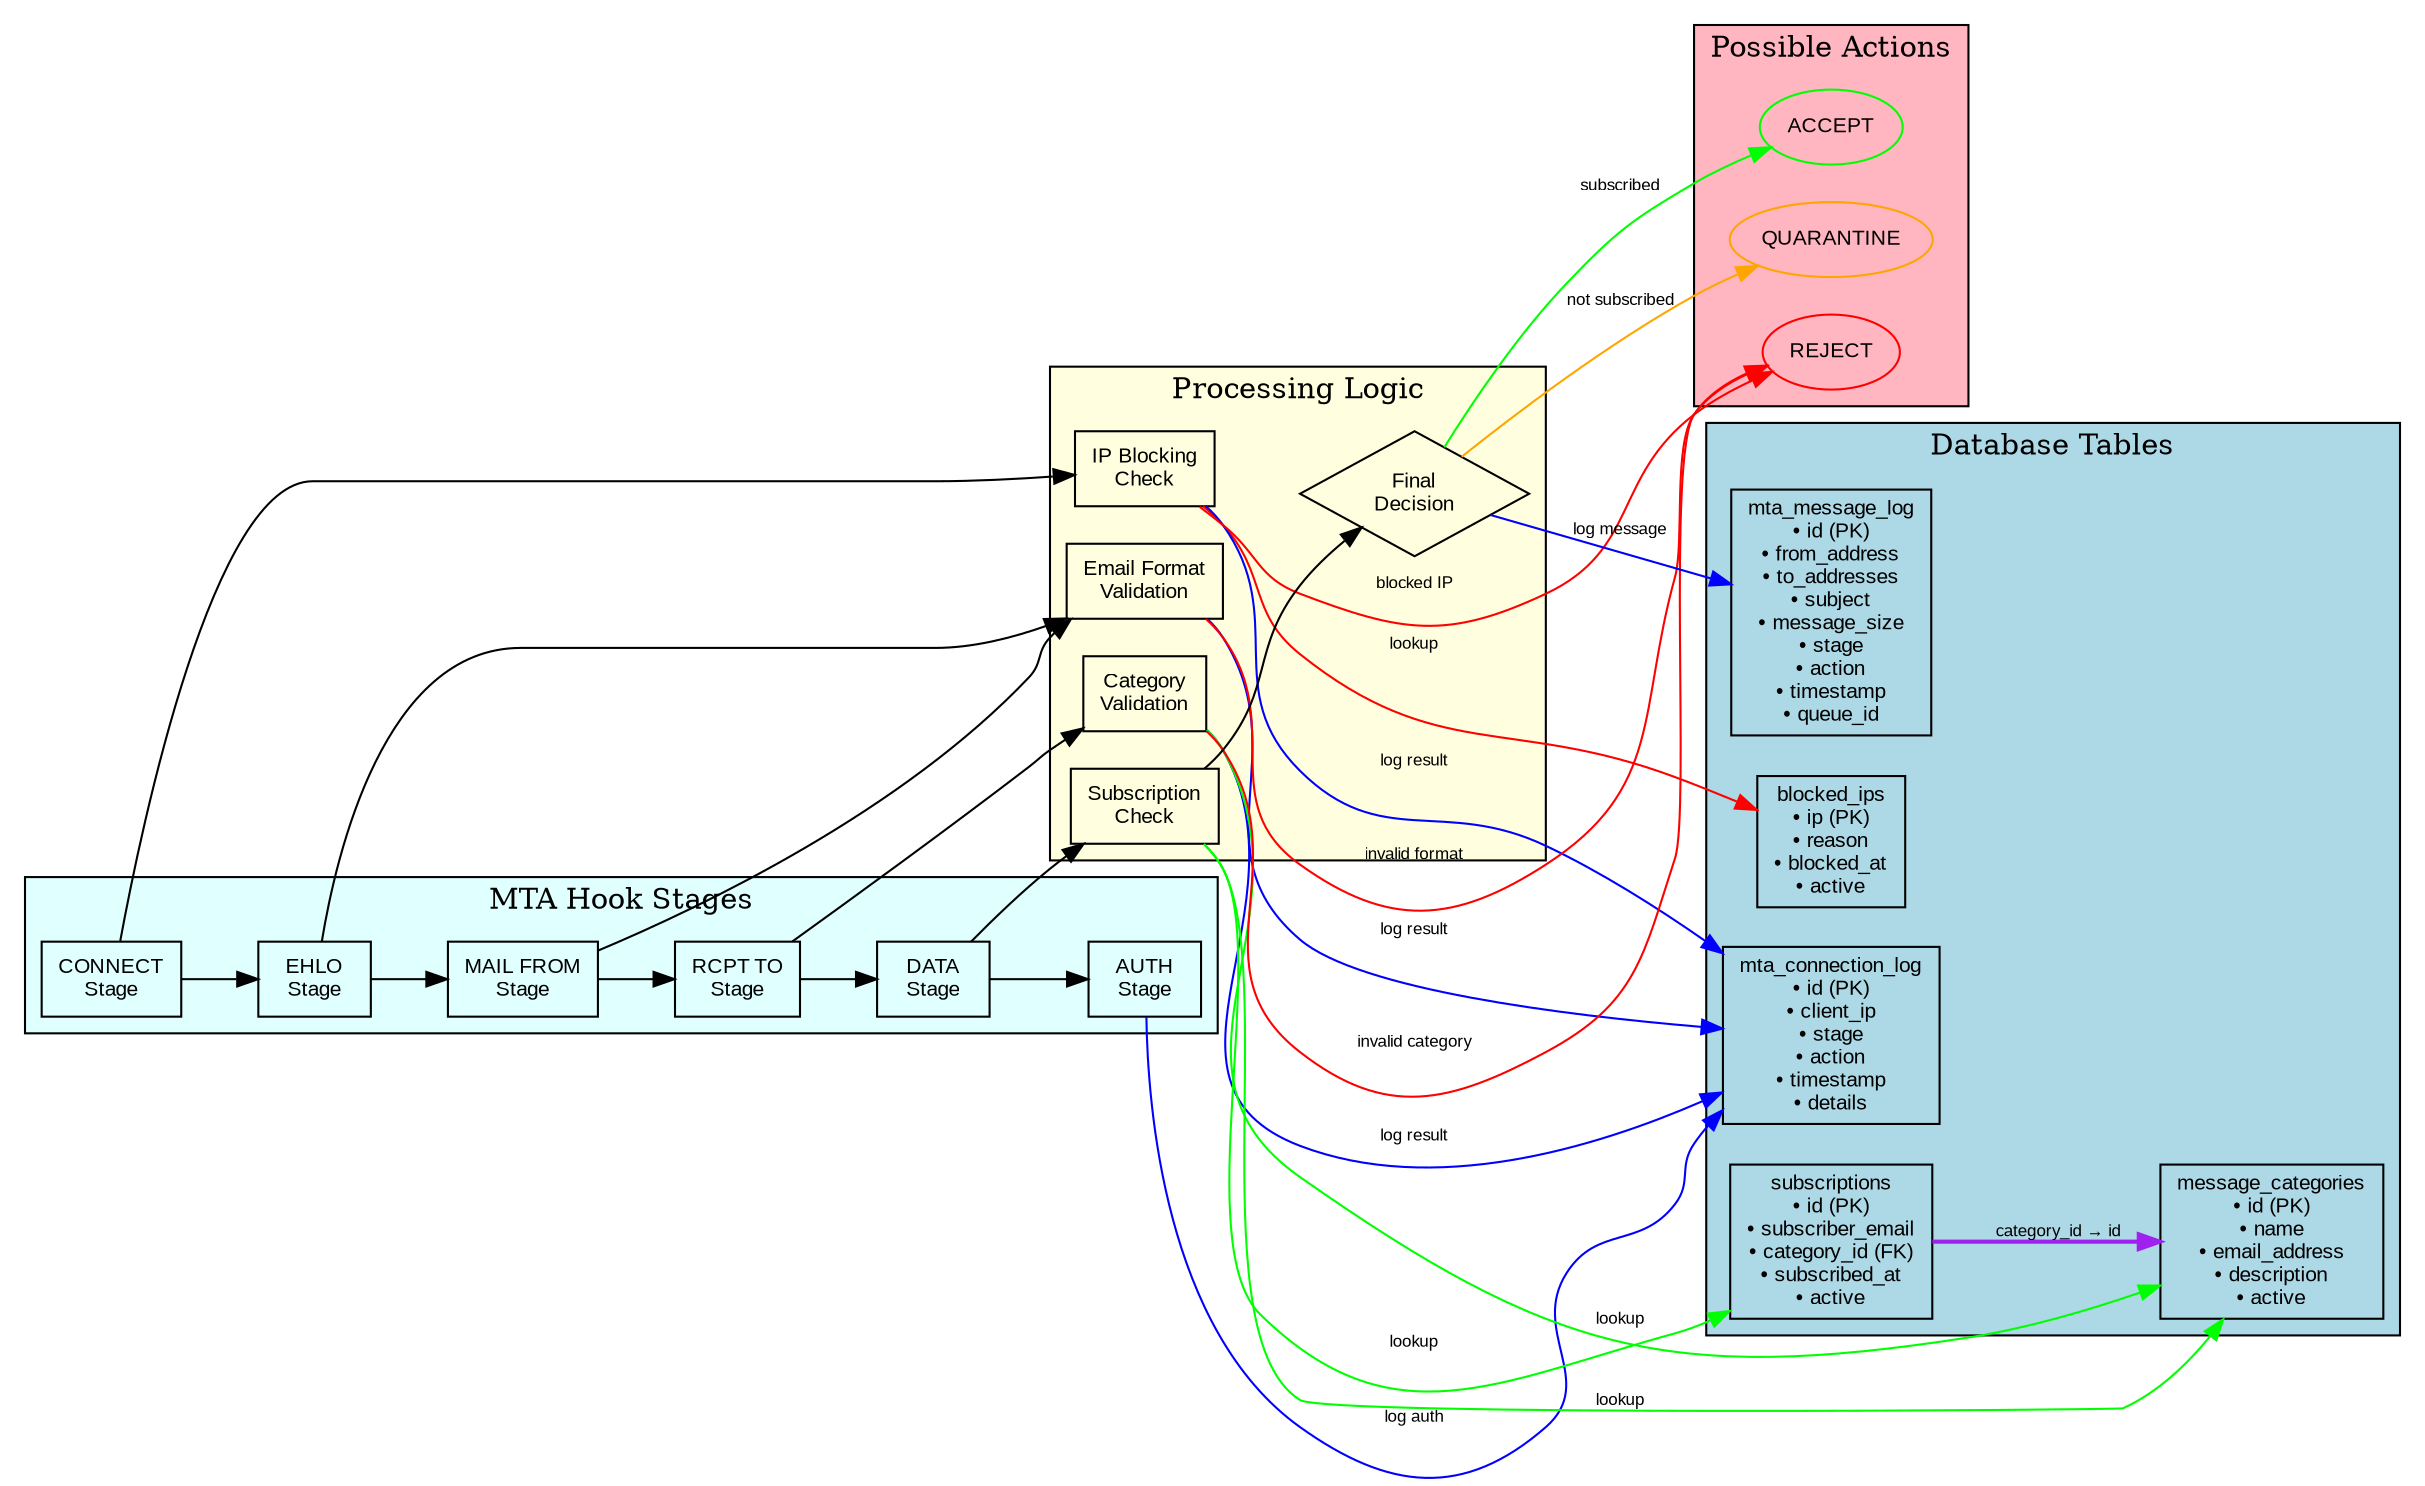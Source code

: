 digraph mta_processing_flow {
    // Graph settings
    rankdir=LR;
    node [shape=box, fontname="Arial", fontsize=10];
    edge [fontname="Arial", fontsize=8];
    
    // MTA Hook Stages
    subgraph cluster_stages {
        label="MTA Hook Stages";
        style=filled;
        fillcolor=lightcyan;
        
        connect [label="CONNECT\nStage"];
        ehlo [label="EHLO\nStage"];
        mail [label="MAIL FROM\nStage"];
        rcpt [label="RCPT TO\nStage"];
        data [label="DATA\nStage"];
        auth [label="AUTH\nStage"];
        
        connect -> ehlo -> mail -> rcpt -> data -> auth;
    }
    
    // Database Tables
    subgraph cluster_tables {
        label="Database Tables";
        style=filled;
        fillcolor=lightblue;
        
        blocked_ips_tbl [label="blocked_ips\n• ip (PK)\n• reason\n• blocked_at\n• active", shape=record];
        mta_conn_log_tbl [label="mta_connection_log\n• id (PK)\n• client_ip\n• stage\n• action\n• timestamp\n• details", shape=record];
        mta_msg_log_tbl [label="mta_message_log\n• id (PK)\n• from_address\n• to_addresses\n• subject\n• message_size\n• stage\n• action\n• timestamp\n• queue_id", shape=record];
        categories_tbl [label="message_categories\n• id (PK)\n• name\n• email_address\n• description\n• active", shape=record];
        subscriptions_tbl [label="subscriptions\n• id (PK)\n• subscriber_email\n• category_id (FK)\n• subscribed_at\n• active", shape=record];
    }
    
    // Processing Logic
    subgraph cluster_logic {
        label="Processing Logic";
        style=filled;
        fillcolor=lightyellow;
        
        ip_check [label="IP Blocking\nCheck"];
        email_validation [label="Email Format\nValidation"];
        category_check [label="Category\nValidation"];
        subscription_check [label="Subscription\nCheck"];
        final_decision [label="Final\nDecision", shape=diamond];
    }
    
    // Flow connections
    connect -> ip_check;
    ip_check -> blocked_ips_tbl [label="lookup", color="red"];
    ip_check -> mta_conn_log_tbl [label="log result", color="blue"];
    
    ehlo -> email_validation;
    email_validation -> mta_conn_log_tbl [label="log result", color="blue"];
    
    mail -> email_validation;
    
    rcpt -> category_check;
    category_check -> categories_tbl [label="lookup", color="green"];
    category_check -> mta_conn_log_tbl [label="log result", color="blue"];
    
    data -> subscription_check;
    subscription_check -> subscriptions_tbl [label="lookup", color="green"];
    subscription_check -> categories_tbl [label="lookup", color="green"];
    subscription_check -> final_decision;
    final_decision -> mta_msg_log_tbl [label="log message", color="blue"];
    
    auth -> mta_conn_log_tbl [label="log auth", color="blue"];
    
    // Foreign key relationship
    subscriptions_tbl -> categories_tbl [label="category_id → id", color="purple", style=bold];
    
    // Actions
    subgraph cluster_actions {
        label="Possible Actions";
        style=filled;
        fillcolor=lightpink;
        
        accept [label="ACCEPT", shape=ellipse, color="green"];
        reject [label="REJECT", shape=ellipse, color="red"];
        quarantine [label="QUARANTINE", shape=ellipse, color="orange"];
    }
    
    final_decision -> accept [label="subscribed", color="green"];
    final_decision -> quarantine [label="not subscribed", color="orange"];
    ip_check -> reject [label="blocked IP", color="red"];
    email_validation -> reject [label="invalid format", color="red"];
    category_check -> reject [label="invalid category", color="red"];
}
